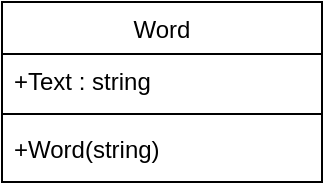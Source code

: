 <mxfile version="15.1.4" type="device"><diagram id="_s3vSMDNfsPMLAihR9QI" name="Page-1"><mxGraphModel dx="1038" dy="618" grid="1" gridSize="10" guides="1" tooltips="1" connect="1" arrows="1" fold="1" page="1" pageScale="1" pageWidth="850" pageHeight="1100" math="0" shadow="0"><root><mxCell id="0"/><mxCell id="1" parent="0"/><mxCell id="WiQxovEnovTcTQqbPdjs-1" value="Word" style="swimlane;fontStyle=0;align=center;verticalAlign=top;childLayout=stackLayout;horizontal=1;startSize=26;horizontalStack=0;resizeParent=1;resizeLast=0;collapsible=1;marginBottom=0;rounded=0;shadow=0;strokeWidth=1;" vertex="1" parent="1"><mxGeometry x="508" y="120" width="160" height="90" as="geometry"><mxRectangle x="550" y="140" width="160" height="26" as="alternateBounds"/></mxGeometry></mxCell><mxCell id="WiQxovEnovTcTQqbPdjs-2" value="+Text : string" style="text;align=left;verticalAlign=top;spacingLeft=4;spacingRight=4;overflow=hidden;rotatable=0;points=[[0,0.5],[1,0.5]];portConstraint=eastwest;" vertex="1" parent="WiQxovEnovTcTQqbPdjs-1"><mxGeometry y="26" width="160" height="26" as="geometry"/></mxCell><mxCell id="WiQxovEnovTcTQqbPdjs-3" value="" style="line;html=1;strokeWidth=1;align=left;verticalAlign=middle;spacingTop=-1;spacingLeft=3;spacingRight=3;rotatable=0;labelPosition=right;points=[];portConstraint=eastwest;" vertex="1" parent="WiQxovEnovTcTQqbPdjs-1"><mxGeometry y="52" width="160" height="8" as="geometry"/></mxCell><mxCell id="WiQxovEnovTcTQqbPdjs-4" value="+Word(string)" style="text;align=left;verticalAlign=top;spacingLeft=4;spacingRight=4;overflow=hidden;rotatable=0;points=[[0,0.5],[1,0.5]];portConstraint=eastwest;" vertex="1" parent="WiQxovEnovTcTQqbPdjs-1"><mxGeometry y="60" width="160" height="26" as="geometry"/></mxCell></root></mxGraphModel></diagram></mxfile>